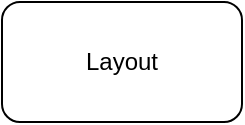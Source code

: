 <mxfile version="24.6.5" type="github">
  <diagram name="Página-1" id="_JozszdOQ5H9nEkMJRZu">
    <mxGraphModel dx="872" dy="481" grid="1" gridSize="10" guides="1" tooltips="1" connect="1" arrows="1" fold="1" page="1" pageScale="1" pageWidth="827" pageHeight="1169" math="0" shadow="0">
      <root>
        <mxCell id="0" />
        <mxCell id="1" parent="0" />
        <mxCell id="QfOIu-FKV3c28wFlhBkD-2" value="Layout" style="rounded=1;whiteSpace=wrap;html=1;" parent="1" vertex="1">
          <mxGeometry x="410" y="190" width="120" height="60" as="geometry" />
        </mxCell>
      </root>
    </mxGraphModel>
  </diagram>
</mxfile>
